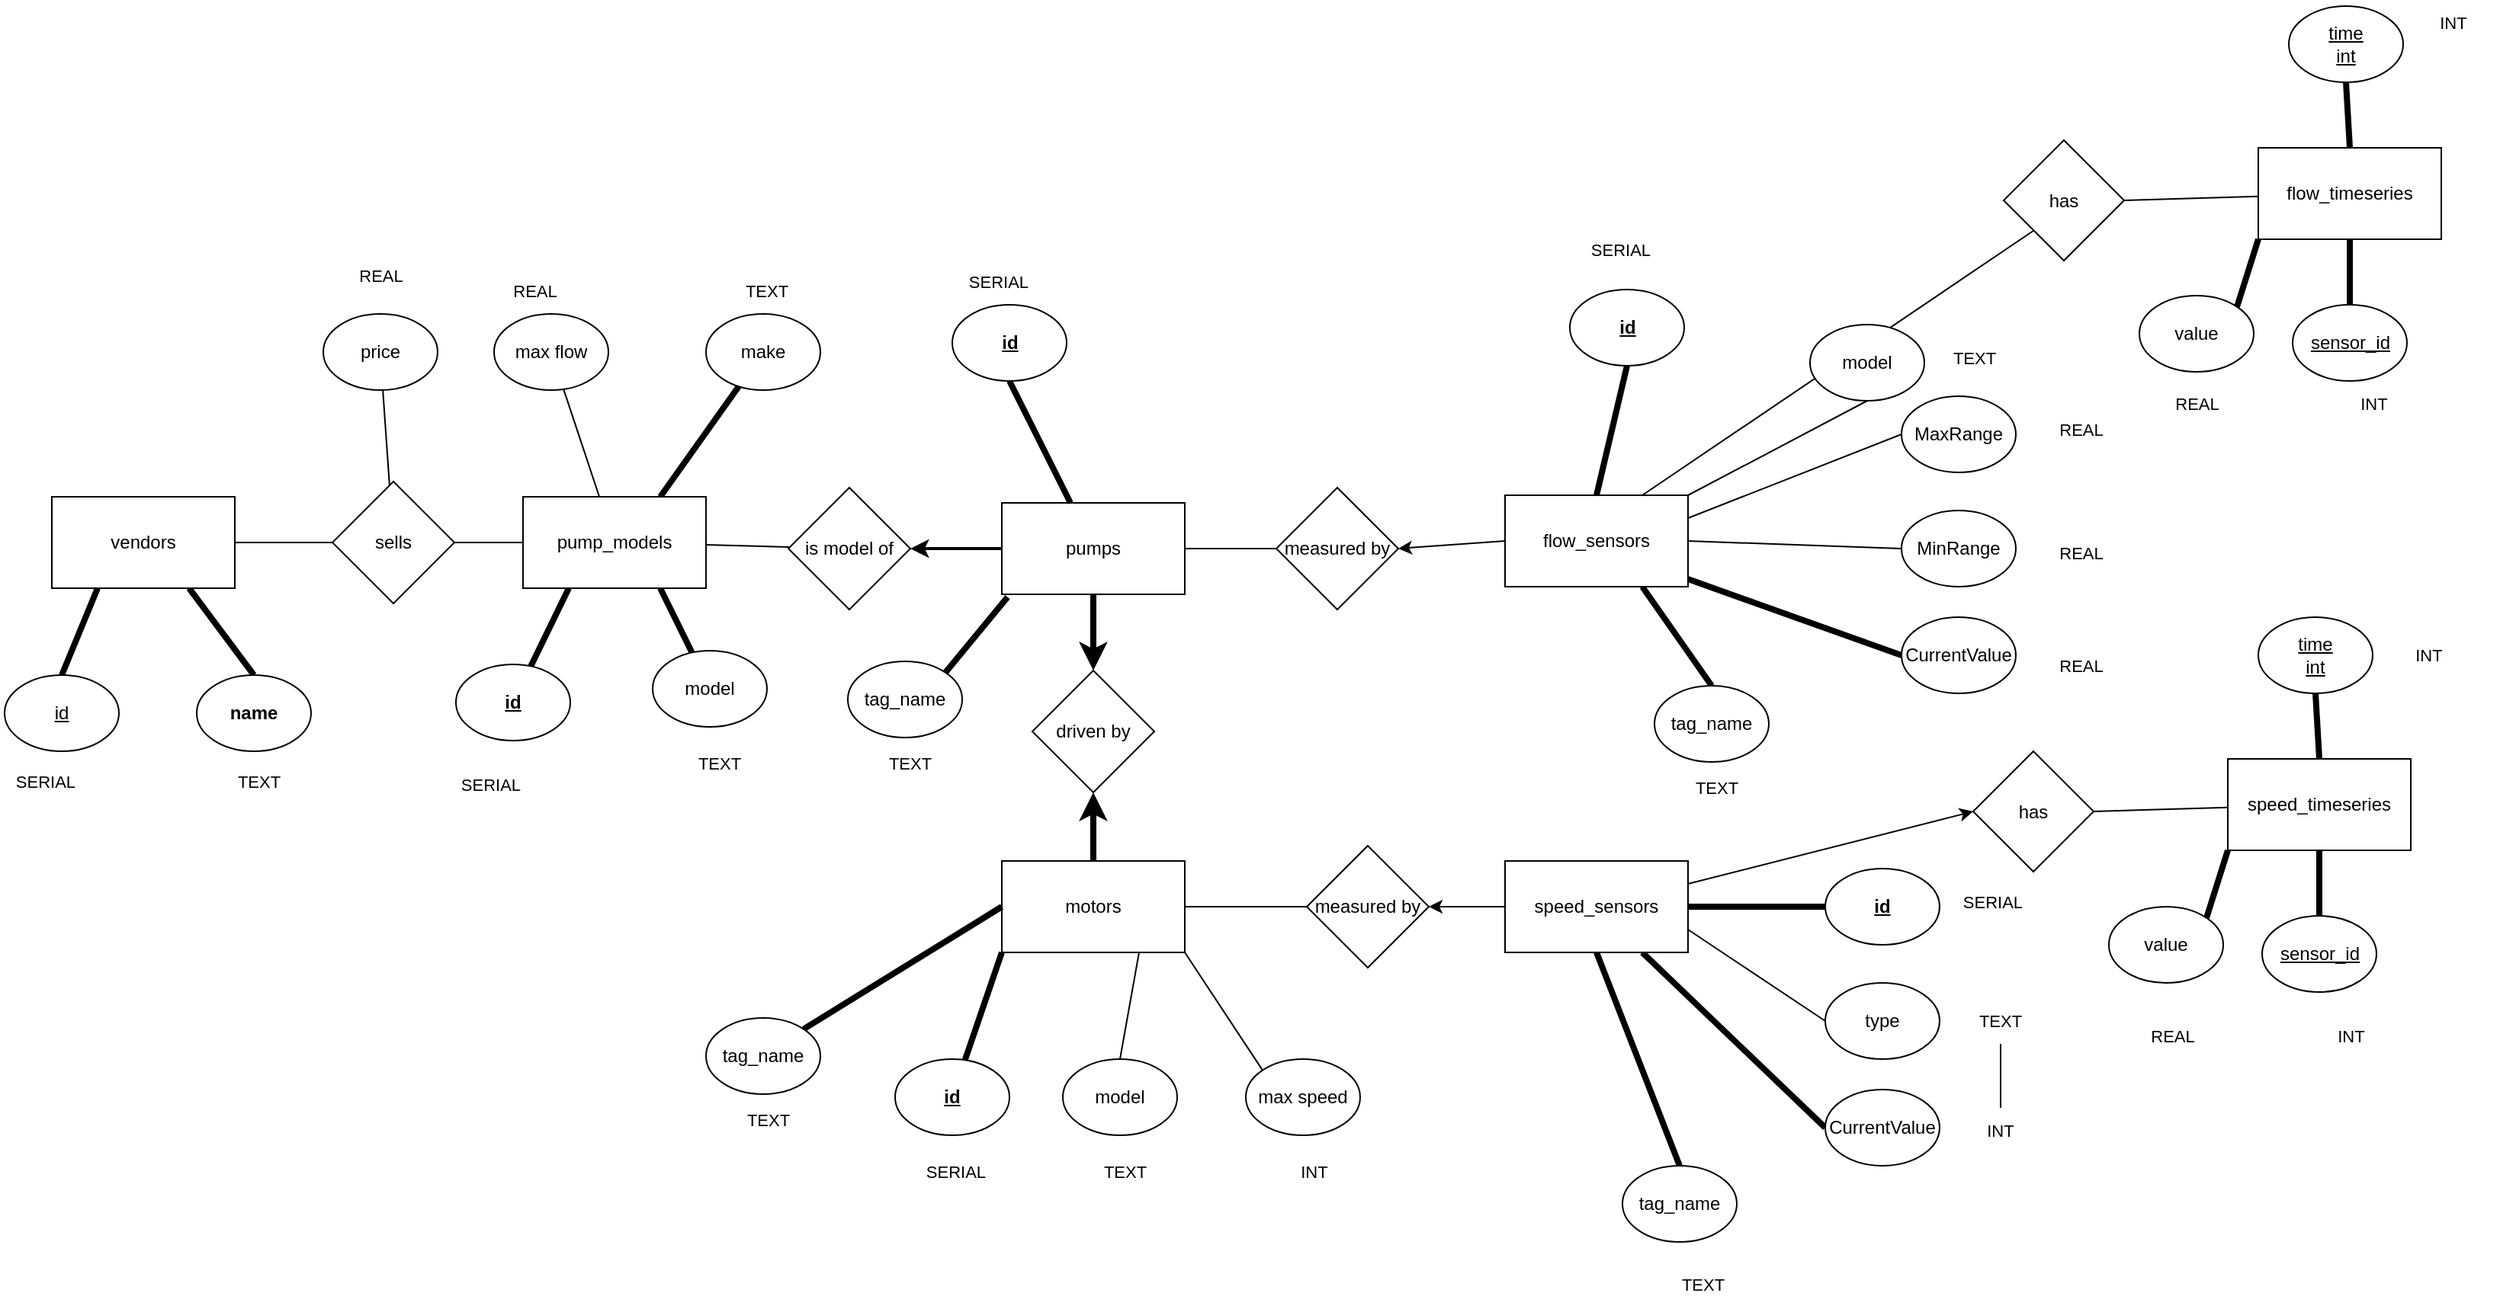<mxfile>
    <diagram id="_uRoUs2hA-3D7h6XIgbQ" name="Page-1">
        <mxGraphModel dx="1292" dy="510" grid="0" gridSize="10" guides="1" tooltips="1" connect="1" arrows="1" fold="1" page="1" pageScale="1" pageWidth="850" pageHeight="1100" background="#FFFFFF" math="0" shadow="0">
            <root>
                <mxCell id="0"/>
                <mxCell id="1" parent="0"/>
                <mxCell id="26" style="edgeStyle=none;html=1;exitX=1;exitY=0.5;exitDx=0;exitDy=0;entryX=0;entryY=0.5;entryDx=0;entryDy=0;endArrow=none;endFill=0;strokeWidth=1;labelBackgroundColor=none;" parent="1" source="2" target="25" edge="1">
                    <mxGeometry relative="1" as="geometry"/>
                </mxCell>
                <mxCell id="45" style="edgeStyle=none;shape=connector;rounded=1;html=1;exitX=0.5;exitY=1;exitDx=0;exitDy=0;entryX=0.5;entryY=0;entryDx=0;entryDy=0;labelBackgroundColor=default;fontFamily=Helvetica;fontSize=11;fontColor=default;endArrow=classic;endFill=1;strokeColor=default;strokeWidth=4;" parent="1" source="2" target="38" edge="1">
                    <mxGeometry relative="1" as="geometry"/>
                </mxCell>
                <mxCell id="98" value="" style="edgeStyle=none;shape=connector;rounded=1;html=1;labelBackgroundColor=none;fontFamily=Helvetica;fontSize=11;fontColor=default;startArrow=none;startFill=0;endArrow=classic;endFill=1;strokeColor=default;strokeWidth=2;" parent="1" source="2" target="94" edge="1">
                    <mxGeometry relative="1" as="geometry"/>
                </mxCell>
                <mxCell id="2" value="pumps" style="rounded=0;whiteSpace=wrap;html=1;" parent="1" vertex="1">
                    <mxGeometry x="-152" y="357" width="120" height="60" as="geometry"/>
                </mxCell>
                <mxCell id="37" style="edgeStyle=none;shape=connector;rounded=1;html=1;exitX=1;exitY=0.5;exitDx=0;exitDy=0;labelBackgroundColor=none;fontFamily=Helvetica;fontSize=11;fontColor=default;endArrow=none;endFill=0;strokeColor=default;strokeWidth=1;" parent="1" source="3" target="31" edge="1">
                    <mxGeometry relative="1" as="geometry"/>
                </mxCell>
                <mxCell id="39" style="edgeStyle=none;shape=connector;rounded=1;html=1;exitX=0;exitY=1;exitDx=0;exitDy=0;labelBackgroundColor=default;fontFamily=Helvetica;fontSize=11;fontColor=default;endArrow=none;endFill=0;strokeColor=default;strokeWidth=4;fontStyle=1" parent="1" source="3" target="9" edge="1">
                    <mxGeometry relative="1" as="geometry"/>
                </mxCell>
                <mxCell id="49" style="edgeStyle=none;shape=connector;rounded=1;html=1;exitX=0.75;exitY=1;exitDx=0;exitDy=0;entryX=0.5;entryY=0;entryDx=0;entryDy=0;labelBackgroundColor=default;fontFamily=Helvetica;fontSize=11;fontColor=default;endArrow=none;endFill=0;strokeColor=default;strokeWidth=1;" parent="1" source="3" target="47" edge="1">
                    <mxGeometry relative="1" as="geometry"/>
                </mxCell>
                <mxCell id="3" value="motors" style="rounded=0;whiteSpace=wrap;html=1;" parent="1" vertex="1">
                    <mxGeometry x="-152" y="592" width="120" height="60" as="geometry"/>
                </mxCell>
                <mxCell id="19" style="edgeStyle=none;html=1;exitX=0.5;exitY=0;exitDx=0;exitDy=0;entryX=0.5;entryY=1;entryDx=0;entryDy=0;endArrow=none;endFill=0;strokeWidth=4;labelBackgroundColor=none;" parent="1" source="6" target="17" edge="1">
                    <mxGeometry relative="1" as="geometry"/>
                </mxCell>
                <mxCell id="20" style="edgeStyle=none;html=1;entryX=0;entryY=0.5;entryDx=0;entryDy=0;endArrow=none;endFill=0;strokeWidth=4;labelBackgroundColor=none;" parent="1" target="15" edge="1">
                    <mxGeometry relative="1" as="geometry">
                        <mxPoint x="298" y="407" as="sourcePoint"/>
                    </mxGeometry>
                </mxCell>
                <mxCell id="21" style="edgeStyle=none;html=1;exitX=1;exitY=0;exitDx=0;exitDy=0;entryX=0.5;entryY=1;entryDx=0;entryDy=0;endArrow=none;endFill=0;strokeWidth=1;labelBackgroundColor=none;" parent="1" source="6" target="18" edge="1">
                    <mxGeometry relative="1" as="geometry"/>
                </mxCell>
                <mxCell id="22" style="edgeStyle=none;html=1;exitX=1;exitY=0.25;exitDx=0;exitDy=0;entryX=0;entryY=0.5;entryDx=0;entryDy=0;endArrow=none;endFill=0;strokeWidth=1;labelBackgroundColor=none;" parent="1" source="6" target="13" edge="1">
                    <mxGeometry relative="1" as="geometry"/>
                </mxCell>
                <mxCell id="23" style="edgeStyle=none;html=1;exitX=1;exitY=0.5;exitDx=0;exitDy=0;entryX=0;entryY=0.5;entryDx=0;entryDy=0;endArrow=none;endFill=0;strokeWidth=1;labelBackgroundColor=none;" parent="1" source="6" target="14" edge="1">
                    <mxGeometry relative="1" as="geometry"/>
                </mxCell>
                <mxCell id="70" style="edgeStyle=none;shape=connector;rounded=1;html=1;exitX=0.75;exitY=1;exitDx=0;exitDy=0;entryX=0.5;entryY=0;entryDx=0;entryDy=0;labelBackgroundColor=none;fontFamily=Helvetica;fontSize=11;fontColor=default;endArrow=none;endFill=0;strokeColor=default;strokeWidth=4;" parent="1" source="6" target="69" edge="1">
                    <mxGeometry relative="1" as="geometry"/>
                </mxCell>
                <mxCell id="138" style="edgeStyle=none;shape=connector;rounded=1;html=1;exitX=0.75;exitY=0;exitDx=0;exitDy=0;entryX=0;entryY=1;entryDx=0;entryDy=0;labelBackgroundColor=default;fontFamily=Helvetica;fontSize=11;fontColor=default;endArrow=none;endFill=0;strokeColor=default;strokeWidth=1;" parent="1" source="6" target="134" edge="1">
                    <mxGeometry relative="1" as="geometry"/>
                </mxCell>
                <mxCell id="6" value="flow_sensors" style="rounded=0;whiteSpace=wrap;html=1;" parent="1" vertex="1">
                    <mxGeometry x="178" y="352" width="120" height="60" as="geometry"/>
                </mxCell>
                <mxCell id="28" value="" style="edgeStyle=none;shape=connector;rounded=1;html=1;labelBackgroundColor=default;fontFamily=Helvetica;fontSize=11;fontColor=default;endArrow=none;endFill=0;strokeColor=default;strokeWidth=4;fontStyle=1" parent="1" source="8" target="10" edge="1">
                    <mxGeometry relative="1" as="geometry"/>
                </mxCell>
                <mxCell id="29" style="edgeStyle=none;shape=connector;rounded=1;html=1;exitX=1;exitY=0.75;exitDx=0;exitDy=0;entryX=0;entryY=0.5;entryDx=0;entryDy=0;labelBackgroundColor=default;fontFamily=Helvetica;fontSize=11;fontColor=default;endArrow=none;endFill=0;strokeColor=default;strokeWidth=1;" parent="1" source="8" target="11" edge="1">
                    <mxGeometry relative="1" as="geometry"/>
                </mxCell>
                <mxCell id="30" style="edgeStyle=none;shape=connector;rounded=1;html=1;exitX=0.75;exitY=1;exitDx=0;exitDy=0;entryX=0;entryY=0.5;entryDx=0;entryDy=0;labelBackgroundColor=default;fontFamily=Helvetica;fontSize=11;fontColor=default;endArrow=none;endFill=0;strokeColor=default;strokeWidth=4;" parent="1" source="8" target="12" edge="1">
                    <mxGeometry relative="1" as="geometry"/>
                </mxCell>
                <mxCell id="36" style="edgeStyle=none;shape=connector;rounded=1;html=1;exitX=0;exitY=0.5;exitDx=0;exitDy=0;entryX=1;entryY=0.5;entryDx=0;entryDy=0;labelBackgroundColor=none;fontFamily=Helvetica;fontSize=11;fontColor=default;startArrow=none;startFill=0;endArrow=classic;endFill=1;strokeColor=default;strokeWidth=1;" parent="1" source="8" target="31" edge="1">
                    <mxGeometry relative="1" as="geometry"/>
                </mxCell>
                <mxCell id="72" style="edgeStyle=none;shape=connector;rounded=1;html=1;exitX=0.5;exitY=1;exitDx=0;exitDy=0;entryX=0.5;entryY=0;entryDx=0;entryDy=0;labelBackgroundColor=none;fontFamily=Helvetica;fontSize=11;fontColor=default;endArrow=none;endFill=0;strokeColor=default;strokeWidth=4;" parent="1" source="8" target="71" edge="1">
                    <mxGeometry relative="1" as="geometry"/>
                </mxCell>
                <mxCell id="121" style="edgeStyle=none;html=1;exitX=1;exitY=0.25;exitDx=0;exitDy=0;entryX=0;entryY=0.5;entryDx=0;entryDy=0;" parent="1" source="8" target="120" edge="1">
                    <mxGeometry relative="1" as="geometry"/>
                </mxCell>
                <mxCell id="8" value="speed_sensors" style="rounded=0;whiteSpace=wrap;html=1;" parent="1" vertex="1">
                    <mxGeometry x="178" y="592" width="120" height="60" as="geometry"/>
                </mxCell>
                <mxCell id="9" value="&lt;b&gt;&lt;u&gt;id&lt;/u&gt;&lt;/b&gt;" style="ellipse;whiteSpace=wrap;html=1;" parent="1" vertex="1">
                    <mxGeometry x="-222" y="722" width="75" height="50" as="geometry"/>
                </mxCell>
                <mxCell id="10" value="&lt;u&gt;id&lt;/u&gt;" style="ellipse;whiteSpace=wrap;html=1;fontStyle=1" parent="1" vertex="1">
                    <mxGeometry x="388" y="597" width="75" height="50" as="geometry"/>
                </mxCell>
                <mxCell id="11" value="type" style="ellipse;whiteSpace=wrap;html=1;" parent="1" vertex="1">
                    <mxGeometry x="388" y="672" width="75" height="50" as="geometry"/>
                </mxCell>
                <mxCell id="12" value="CurrentValue" style="ellipse;whiteSpace=wrap;html=1;" parent="1" vertex="1">
                    <mxGeometry x="388" y="742" width="75" height="50" as="geometry"/>
                </mxCell>
                <mxCell id="13" value="MaxRange" style="ellipse;whiteSpace=wrap;html=1;" parent="1" vertex="1">
                    <mxGeometry x="438" y="287" width="75" height="50" as="geometry"/>
                </mxCell>
                <mxCell id="14" value="MinRange" style="ellipse;whiteSpace=wrap;html=1;" parent="1" vertex="1">
                    <mxGeometry x="438" y="362" width="75" height="50" as="geometry"/>
                </mxCell>
                <mxCell id="15" value="CurrentValue" style="ellipse;whiteSpace=wrap;html=1;" parent="1" vertex="1">
                    <mxGeometry x="438" y="432" width="75" height="50" as="geometry"/>
                </mxCell>
                <mxCell id="17" value="&lt;b&gt;&lt;u&gt;id&lt;/u&gt;&lt;/b&gt;" style="ellipse;whiteSpace=wrap;html=1;" parent="1" vertex="1">
                    <mxGeometry x="220.5" y="217" width="75" height="50" as="geometry"/>
                </mxCell>
                <mxCell id="18" value="&lt;span&gt;&lt;span&gt;model&lt;/span&gt;&lt;/span&gt;" style="ellipse;whiteSpace=wrap;html=1;fontStyle=0" parent="1" vertex="1">
                    <mxGeometry x="378" y="240" width="75" height="50" as="geometry"/>
                </mxCell>
                <mxCell id="27" style="edgeStyle=none;html=1;exitX=1;exitY=0.5;exitDx=0;exitDy=0;entryX=0;entryY=0.5;entryDx=0;entryDy=0;endArrow=none;endFill=0;strokeWidth=1;startArrow=classic;startFill=1;labelBackgroundColor=none;" parent="1" source="25" target="6" edge="1">
                    <mxGeometry relative="1" as="geometry"/>
                </mxCell>
                <mxCell id="25" value="measured by" style="rhombus;whiteSpace=wrap;html=1;" parent="1" vertex="1">
                    <mxGeometry x="28" y="347" width="80" height="80" as="geometry"/>
                </mxCell>
                <mxCell id="31" value="measured by" style="rhombus;whiteSpace=wrap;html=1;" parent="1" vertex="1">
                    <mxGeometry x="48" y="582" width="80" height="80" as="geometry"/>
                </mxCell>
                <mxCell id="46" value="" style="edgeStyle=none;shape=connector;rounded=1;html=1;labelBackgroundColor=default;fontFamily=Helvetica;fontSize=11;fontColor=default;endArrow=none;endFill=0;strokeColor=default;strokeWidth=4;startArrow=classic;startFill=1;" parent="1" source="38" target="3" edge="1">
                    <mxGeometry relative="1" as="geometry"/>
                </mxCell>
                <mxCell id="38" value="driven by" style="rhombus;whiteSpace=wrap;html=1;" parent="1" vertex="1">
                    <mxGeometry x="-132" y="467" width="80" height="80" as="geometry"/>
                </mxCell>
                <mxCell id="43" style="edgeStyle=none;shape=connector;rounded=1;html=1;exitX=1;exitY=0.5;exitDx=0;exitDy=0;entryX=0;entryY=0.5;entryDx=0;entryDy=0;labelBackgroundColor=none;fontFamily=Helvetica;fontSize=11;fontColor=default;endArrow=none;endFill=0;strokeColor=default;strokeWidth=1;" parent="1" source="41" target="42" edge="1">
                    <mxGeometry relative="1" as="geometry"/>
                </mxCell>
                <mxCell id="63" style="edgeStyle=none;shape=connector;rounded=1;html=1;exitX=0.75;exitY=1;exitDx=0;exitDy=0;entryX=0.5;entryY=0;entryDx=0;entryDy=0;labelBackgroundColor=none;fontFamily=Helvetica;fontSize=11;fontColor=default;endArrow=none;endFill=0;strokeColor=default;strokeWidth=4;" parent="1" source="41" target="62" edge="1">
                    <mxGeometry relative="1" as="geometry"/>
                </mxCell>
                <mxCell id="41" value="vendors" style="rounded=0;whiteSpace=wrap;html=1;" parent="1" vertex="1">
                    <mxGeometry x="-775" y="353" width="120" height="60" as="geometry"/>
                </mxCell>
                <mxCell id="97" value="" style="edgeStyle=none;shape=connector;rounded=1;html=1;labelBackgroundColor=none;fontFamily=Helvetica;fontSize=11;fontColor=default;endArrow=none;endFill=0;strokeColor=default;strokeWidth=1;" parent="1" source="42" target="93" edge="1">
                    <mxGeometry relative="1" as="geometry"/>
                </mxCell>
                <mxCell id="42" value="sells" style="rhombus;whiteSpace=wrap;html=1;" parent="1" vertex="1">
                    <mxGeometry x="-591" y="343" width="80" height="80" as="geometry"/>
                </mxCell>
                <mxCell id="47" value="&lt;span&gt;mode&lt;/span&gt;&lt;span&gt;l&lt;/span&gt;" style="ellipse;whiteSpace=wrap;html=1;fontStyle=0" parent="1" vertex="1">
                    <mxGeometry x="-112" y="722" width="75" height="50" as="geometry"/>
                </mxCell>
                <mxCell id="52" style="edgeStyle=none;shape=connector;rounded=1;html=1;exitX=0.5;exitY=1;exitDx=0;exitDy=0;labelBackgroundColor=none;fontFamily=Helvetica;fontSize=11;fontColor=default;endArrow=none;endFill=0;strokeColor=default;strokeWidth=4;" parent="1" source="50" target="2" edge="1">
                    <mxGeometry relative="1" as="geometry"/>
                </mxCell>
                <mxCell id="50" value="&lt;b&gt;&lt;u&gt;id&lt;/u&gt;&lt;/b&gt;" style="ellipse;whiteSpace=wrap;html=1;" parent="1" vertex="1">
                    <mxGeometry x="-184.5" y="227" width="75" height="50" as="geometry"/>
                </mxCell>
                <mxCell id="55" style="edgeStyle=none;shape=connector;rounded=1;html=1;exitX=0;exitY=0;exitDx=0;exitDy=0;entryX=1;entryY=1;entryDx=0;entryDy=0;labelBackgroundColor=default;fontFamily=Helvetica;fontSize=11;fontColor=default;endArrow=none;endFill=0;strokeColor=default;strokeWidth=1;" parent="1" source="54" target="3" edge="1">
                    <mxGeometry relative="1" as="geometry"/>
                </mxCell>
                <mxCell id="54" value="&lt;span&gt;max speed&lt;/span&gt;" style="ellipse;whiteSpace=wrap;html=1;fontStyle=0" parent="1" vertex="1">
                    <mxGeometry x="8" y="722" width="75" height="50" as="geometry"/>
                </mxCell>
                <mxCell id="59" value="" style="edgeStyle=none;shape=connector;rounded=1;html=1;labelBackgroundColor=none;fontFamily=Helvetica;fontSize=11;fontColor=default;endArrow=none;endFill=0;strokeColor=default;strokeWidth=1;" parent="1" source="58" target="42" edge="1">
                    <mxGeometry relative="1" as="geometry"/>
                </mxCell>
                <mxCell id="58" value="price" style="ellipse;whiteSpace=wrap;html=1;" parent="1" vertex="1">
                    <mxGeometry x="-597" y="233" width="75" height="50" as="geometry"/>
                </mxCell>
                <mxCell id="61" style="edgeStyle=none;shape=connector;rounded=1;html=1;exitX=0.5;exitY=0;exitDx=0;exitDy=0;entryX=0.25;entryY=1;entryDx=0;entryDy=0;labelBackgroundColor=none;fontFamily=Helvetica;fontSize=11;fontColor=default;endArrow=none;endFill=0;strokeColor=default;strokeWidth=4;" parent="1" source="60" target="41" edge="1">
                    <mxGeometry relative="1" as="geometry"/>
                </mxCell>
                <mxCell id="60" value="&lt;u&gt;id&lt;/u&gt;" style="ellipse;whiteSpace=wrap;html=1;" parent="1" vertex="1">
                    <mxGeometry x="-806" y="470" width="75" height="50" as="geometry"/>
                </mxCell>
                <mxCell id="62" value="name" style="ellipse;whiteSpace=wrap;html=1;fontStyle=1" parent="1" vertex="1">
                    <mxGeometry x="-680" y="470" width="75" height="50" as="geometry"/>
                </mxCell>
                <mxCell id="64" value="SERIAL" style="text;html=1;strokeColor=none;fillColor=none;align=center;verticalAlign=middle;whiteSpace=wrap;rounded=0;fontFamily=Helvetica;fontSize=11;fontColor=default;" parent="1" vertex="1">
                    <mxGeometry x="-809" y="525" width="60" height="30" as="geometry"/>
                </mxCell>
                <mxCell id="65" value="SERIAL" style="text;html=1;strokeColor=none;fillColor=none;align=center;verticalAlign=middle;whiteSpace=wrap;rounded=0;fontFamily=Helvetica;fontSize=11;fontColor=default;" parent="1" vertex="1">
                    <mxGeometry x="-212" y="781" width="60" height="30" as="geometry"/>
                </mxCell>
                <mxCell id="66" value="SERIAL" style="text;html=1;strokeColor=none;fillColor=none;align=center;verticalAlign=middle;whiteSpace=wrap;rounded=0;fontFamily=Helvetica;fontSize=11;fontColor=default;" parent="1" vertex="1">
                    <mxGeometry x="468" y="604" width="60" height="30" as="geometry"/>
                </mxCell>
                <mxCell id="68" value="SERIAL" style="text;html=1;strokeColor=none;fillColor=none;align=center;verticalAlign=middle;whiteSpace=wrap;rounded=0;fontFamily=Helvetica;fontSize=11;fontColor=default;" parent="1" vertex="1">
                    <mxGeometry x="224" y="176" width="60" height="30" as="geometry"/>
                </mxCell>
                <mxCell id="69" value="tag_name" style="ellipse;whiteSpace=wrap;html=1;fontStyle=0" parent="1" vertex="1">
                    <mxGeometry x="276" y="477" width="75" height="50" as="geometry"/>
                </mxCell>
                <mxCell id="71" value="tag_name" style="ellipse;whiteSpace=wrap;html=1;fontStyle=0" parent="1" vertex="1">
                    <mxGeometry x="255" y="792" width="75" height="50" as="geometry"/>
                </mxCell>
                <mxCell id="73" value="SERIAL" style="text;html=1;strokeColor=none;fillColor=none;align=center;verticalAlign=middle;whiteSpace=wrap;rounded=0;fontFamily=Helvetica;fontSize=11;fontColor=default;" parent="1" vertex="1">
                    <mxGeometry x="-184.5" y="197" width="60" height="30" as="geometry"/>
                </mxCell>
                <mxCell id="74" value="TEXT" style="text;html=1;strokeColor=none;fillColor=none;align=center;verticalAlign=middle;whiteSpace=wrap;rounded=0;fontFamily=Helvetica;fontSize=11;fontColor=default;" parent="1" vertex="1">
                    <mxGeometry x="-669" y="525" width="60" height="30" as="geometry"/>
                </mxCell>
                <mxCell id="77" value="TEXT" style="text;html=1;strokeColor=none;fillColor=none;align=center;verticalAlign=middle;whiteSpace=wrap;rounded=0;fontFamily=Helvetica;fontSize=11;fontColor=default;" parent="1" vertex="1">
                    <mxGeometry x="456" y="247" width="60" height="30" as="geometry"/>
                </mxCell>
                <mxCell id="140" value="" style="edgeStyle=none;shape=connector;rounded=1;html=1;labelBackgroundColor=default;fontFamily=Helvetica;fontSize=11;fontColor=default;endArrow=none;endFill=0;strokeColor=default;strokeWidth=1;" parent="1" source="78" target="89" edge="1">
                    <mxGeometry relative="1" as="geometry"/>
                </mxCell>
                <mxCell id="78" value="TEXT" style="text;html=1;strokeColor=none;fillColor=none;align=center;verticalAlign=middle;whiteSpace=wrap;rounded=0;fontFamily=Helvetica;fontSize=11;fontColor=default;" parent="1" vertex="1">
                    <mxGeometry x="473" y="682" width="60" height="30" as="geometry"/>
                </mxCell>
                <mxCell id="79" value="TEXT" style="text;html=1;strokeColor=none;fillColor=none;align=center;verticalAlign=middle;whiteSpace=wrap;rounded=0;fontFamily=Helvetica;fontSize=11;fontColor=default;" parent="1" vertex="1">
                    <mxGeometry x="278" y="855" width="60" height="30" as="geometry"/>
                </mxCell>
                <mxCell id="80" value="TEXT" style="text;html=1;strokeColor=none;fillColor=none;align=center;verticalAlign=middle;whiteSpace=wrap;rounded=0;fontFamily=Helvetica;fontSize=11;fontColor=default;" parent="1" vertex="1">
                    <mxGeometry x="287" y="529" width="60" height="30" as="geometry"/>
                </mxCell>
                <mxCell id="81" value="TEXT" style="text;html=1;strokeColor=none;fillColor=none;align=center;verticalAlign=middle;whiteSpace=wrap;rounded=0;fontFamily=Helvetica;fontSize=11;fontColor=default;" parent="1" vertex="1">
                    <mxGeometry x="-101" y="781" width="60" height="30" as="geometry"/>
                </mxCell>
                <mxCell id="82" value="REAL" style="text;html=1;strokeColor=none;fillColor=none;align=center;verticalAlign=middle;whiteSpace=wrap;rounded=0;fontFamily=Helvetica;fontSize=11;fontColor=default;" parent="1" vertex="1">
                    <mxGeometry x="-589.5" y="193" width="60" height="30" as="geometry"/>
                </mxCell>
                <mxCell id="85" value="INT" style="text;html=1;strokeColor=none;fillColor=none;align=center;verticalAlign=middle;whiteSpace=wrap;rounded=0;fontFamily=Helvetica;fontSize=11;fontColor=default;" parent="1" vertex="1">
                    <mxGeometry x="23" y="781" width="60" height="30" as="geometry"/>
                </mxCell>
                <mxCell id="86" value="REAL" style="text;html=1;strokeColor=none;fillColor=none;align=center;verticalAlign=middle;whiteSpace=wrap;rounded=0;fontFamily=Helvetica;fontSize=11;fontColor=default;" parent="1" vertex="1">
                    <mxGeometry x="526" y="294" width="60" height="30" as="geometry"/>
                </mxCell>
                <mxCell id="87" value="REAL" style="text;html=1;strokeColor=none;fillColor=none;align=center;verticalAlign=middle;whiteSpace=wrap;rounded=0;fontFamily=Helvetica;fontSize=11;fontColor=default;" parent="1" vertex="1">
                    <mxGeometry x="526" y="375" width="60" height="30" as="geometry"/>
                </mxCell>
                <mxCell id="88" value="REAL" style="text;html=1;strokeColor=none;fillColor=none;align=center;verticalAlign=middle;whiteSpace=wrap;rounded=0;fontFamily=Helvetica;fontSize=11;fontColor=default;" parent="1" vertex="1">
                    <mxGeometry x="526" y="449" width="60" height="30" as="geometry"/>
                </mxCell>
                <mxCell id="89" value="INT" style="text;html=1;strokeColor=none;fillColor=none;align=center;verticalAlign=middle;whiteSpace=wrap;rounded=0;fontFamily=Helvetica;fontSize=11;fontColor=default;" parent="1" vertex="1">
                    <mxGeometry x="473" y="754" width="60" height="30" as="geometry"/>
                </mxCell>
                <mxCell id="92" style="edgeStyle=none;shape=connector;rounded=1;html=1;exitX=1;exitY=0;exitDx=0;exitDy=0;labelBackgroundColor=none;fontFamily=Helvetica;fontSize=11;fontColor=default;endArrow=none;endFill=0;strokeColor=default;strokeWidth=4;" parent="1" source="90" edge="1">
                    <mxGeometry relative="1" as="geometry">
                        <mxPoint x="-148.235" y="418.824" as="targetPoint"/>
                    </mxGeometry>
                </mxCell>
                <mxCell id="90" value="&lt;span style=&quot;font-weight: 400&quot;&gt;tag_name&lt;/span&gt;" style="ellipse;whiteSpace=wrap;html=1;fontStyle=1" parent="1" vertex="1">
                    <mxGeometry x="-253" y="461" width="75" height="50" as="geometry"/>
                </mxCell>
                <mxCell id="91" value="TEXT" style="text;html=1;strokeColor=none;fillColor=none;align=center;verticalAlign=middle;whiteSpace=wrap;rounded=0;fontFamily=Helvetica;fontSize=11;fontColor=default;" parent="1" vertex="1">
                    <mxGeometry x="-242" y="513" width="60" height="30" as="geometry"/>
                </mxCell>
                <mxCell id="103" value="" style="edgeStyle=none;shape=connector;rounded=1;html=1;labelBackgroundColor=none;fontFamily=Helvetica;fontSize=11;fontColor=default;endArrow=none;endFill=0;strokeColor=default;strokeWidth=1;" parent="1" source="93" target="101" edge="1">
                    <mxGeometry relative="1" as="geometry"/>
                </mxCell>
                <mxCell id="106" style="edgeStyle=none;shape=connector;rounded=1;html=1;exitX=0.25;exitY=1;exitDx=0;exitDy=0;labelBackgroundColor=none;fontFamily=Helvetica;fontSize=11;fontColor=default;endArrow=none;endFill=0;strokeColor=default;strokeWidth=4;fontStyle=1" parent="1" source="93" target="104" edge="1">
                    <mxGeometry relative="1" as="geometry"/>
                </mxCell>
                <mxCell id="108" style="edgeStyle=none;shape=connector;rounded=1;html=1;exitX=0.75;exitY=1;exitDx=0;exitDy=0;labelBackgroundColor=none;fontFamily=Helvetica;fontSize=11;fontColor=default;endArrow=none;endFill=0;strokeColor=default;strokeWidth=4;" parent="1" source="93" target="107" edge="1">
                    <mxGeometry relative="1" as="geometry"/>
                </mxCell>
                <mxCell id="113" style="edgeStyle=none;shape=connector;rounded=1;html=1;exitX=0.75;exitY=0;exitDx=0;exitDy=0;labelBackgroundColor=none;fontFamily=Helvetica;fontSize=11;fontColor=default;endArrow=none;endFill=0;strokeColor=default;strokeWidth=4;" parent="1" source="93" target="110" edge="1">
                    <mxGeometry relative="1" as="geometry"/>
                </mxCell>
                <mxCell id="93" value="pump_models" style="rounded=0;whiteSpace=wrap;html=1;" parent="1" vertex="1">
                    <mxGeometry x="-466" y="353" width="120" height="60" as="geometry"/>
                </mxCell>
                <mxCell id="99" value="" style="edgeStyle=none;shape=connector;rounded=1;html=1;labelBackgroundColor=none;fontFamily=Helvetica;fontSize=11;fontColor=default;endArrow=none;endFill=0;strokeColor=default;strokeWidth=1;" parent="1" source="94" target="93" edge="1">
                    <mxGeometry relative="1" as="geometry"/>
                </mxCell>
                <mxCell id="94" value="is model of" style="rhombus;whiteSpace=wrap;html=1;" parent="1" vertex="1">
                    <mxGeometry x="-292" y="347" width="80" height="80" as="geometry"/>
                </mxCell>
                <mxCell id="101" value="&lt;span&gt;max flow&lt;/span&gt;" style="ellipse;whiteSpace=wrap;html=1;fontStyle=0" parent="1" vertex="1">
                    <mxGeometry x="-485" y="233" width="75" height="50" as="geometry"/>
                </mxCell>
                <mxCell id="102" value="REAL" style="text;html=1;strokeColor=none;fillColor=none;align=center;verticalAlign=middle;whiteSpace=wrap;rounded=0;fontFamily=Helvetica;fontSize=11;fontColor=default;" parent="1" vertex="1">
                    <mxGeometry x="-488" y="203" width="60" height="30" as="geometry"/>
                </mxCell>
                <mxCell id="104" value="&lt;b&gt;&lt;u&gt;id&lt;/u&gt;&lt;/b&gt;" style="ellipse;whiteSpace=wrap;html=1;" parent="1" vertex="1">
                    <mxGeometry x="-510" y="463" width="75" height="50" as="geometry"/>
                </mxCell>
                <mxCell id="105" value="SERIAL" style="text;html=1;strokeColor=none;fillColor=none;align=center;verticalAlign=middle;whiteSpace=wrap;rounded=0;fontFamily=Helvetica;fontSize=11;fontColor=default;" parent="1" vertex="1">
                    <mxGeometry x="-517" y="527" width="60" height="30" as="geometry"/>
                </mxCell>
                <mxCell id="107" value="model" style="ellipse;whiteSpace=wrap;html=1;fontStyle=0" parent="1" vertex="1">
                    <mxGeometry x="-381" y="454" width="75" height="50" as="geometry"/>
                </mxCell>
                <mxCell id="109" value="TEXT" style="text;html=1;strokeColor=none;fillColor=none;align=center;verticalAlign=middle;whiteSpace=wrap;rounded=0;fontFamily=Helvetica;fontSize=11;fontColor=default;" parent="1" vertex="1">
                    <mxGeometry x="-367.5" y="513" width="60" height="30" as="geometry"/>
                </mxCell>
                <mxCell id="110" value="make" style="ellipse;whiteSpace=wrap;html=1;fontStyle=0" parent="1" vertex="1">
                    <mxGeometry x="-346" y="233" width="75" height="50" as="geometry"/>
                </mxCell>
                <mxCell id="111" value="TEXT" style="text;html=1;strokeColor=none;fillColor=none;align=center;verticalAlign=middle;whiteSpace=wrap;rounded=0;fontFamily=Helvetica;fontSize=11;fontColor=default;" parent="1" vertex="1">
                    <mxGeometry x="-336" y="203" width="60" height="30" as="geometry"/>
                </mxCell>
                <mxCell id="116" style="edgeStyle=none;shape=connector;rounded=1;html=1;exitX=1;exitY=0;exitDx=0;exitDy=0;entryX=0;entryY=0.5;entryDx=0;entryDy=0;labelBackgroundColor=default;fontFamily=Helvetica;fontSize=11;fontColor=default;endArrow=none;endFill=0;strokeColor=default;strokeWidth=4;" parent="1" source="114" target="3" edge="1">
                    <mxGeometry relative="1" as="geometry"/>
                </mxCell>
                <mxCell id="114" value="tag_name" style="ellipse;whiteSpace=wrap;html=1;fontStyle=0" parent="1" vertex="1">
                    <mxGeometry x="-346" y="695" width="75" height="50" as="geometry"/>
                </mxCell>
                <mxCell id="115" value="TEXT" style="text;html=1;strokeColor=none;fillColor=none;align=center;verticalAlign=middle;whiteSpace=wrap;rounded=0;fontFamily=Helvetica;fontSize=11;fontColor=default;" parent="1" vertex="1">
                    <mxGeometry x="-335" y="747" width="60" height="30" as="geometry"/>
                </mxCell>
                <mxCell id="118" value="time&lt;br&gt;int" style="ellipse;whiteSpace=wrap;html=1;fontStyle=4" parent="1" vertex="1">
                    <mxGeometry x="672" y="432" width="75" height="50" as="geometry"/>
                </mxCell>
                <mxCell id="124" style="edgeStyle=none;shape=connector;rounded=1;html=1;exitX=0.5;exitY=0;exitDx=0;exitDy=0;entryX=0.5;entryY=1;entryDx=0;entryDy=0;labelBackgroundColor=default;fontFamily=Helvetica;fontSize=11;fontColor=default;endArrow=none;endFill=0;strokeColor=default;strokeWidth=4;" parent="1" source="119" target="118" edge="1">
                    <mxGeometry relative="1" as="geometry"/>
                </mxCell>
                <mxCell id="125" style="edgeStyle=none;shape=connector;rounded=1;html=1;exitX=0.5;exitY=1;exitDx=0;exitDy=0;entryX=0.5;entryY=0;entryDx=0;entryDy=0;labelBackgroundColor=default;fontFamily=Helvetica;fontSize=11;fontColor=default;endArrow=none;endFill=0;strokeColor=default;strokeWidth=4;" parent="1" source="119" target="123" edge="1">
                    <mxGeometry relative="1" as="geometry"/>
                </mxCell>
                <mxCell id="119" value="speed_timeseries" style="rounded=0;whiteSpace=wrap;html=1;" parent="1" vertex="1">
                    <mxGeometry x="652" y="525" width="120" height="60" as="geometry"/>
                </mxCell>
                <mxCell id="122" style="edgeStyle=none;html=1;exitX=1;exitY=0.5;exitDx=0;exitDy=0;endArrow=none;endFill=0;" parent="1" source="120" target="119" edge="1">
                    <mxGeometry relative="1" as="geometry"/>
                </mxCell>
                <mxCell id="120" value="has" style="rhombus;whiteSpace=wrap;html=1;" parent="1" vertex="1">
                    <mxGeometry x="485" y="520" width="79" height="79" as="geometry"/>
                </mxCell>
                <mxCell id="123" value="sensor_id" style="ellipse;whiteSpace=wrap;html=1;fontStyle=4" parent="1" vertex="1">
                    <mxGeometry x="674.5" y="628" width="75" height="50" as="geometry"/>
                </mxCell>
                <mxCell id="127" style="edgeStyle=none;shape=connector;rounded=1;html=1;exitX=1;exitY=0;exitDx=0;exitDy=0;entryX=0;entryY=1;entryDx=0;entryDy=0;labelBackgroundColor=default;fontFamily=Helvetica;fontSize=11;fontColor=default;endArrow=none;endFill=0;strokeColor=default;strokeWidth=4;" parent="1" source="126" target="119" edge="1">
                    <mxGeometry relative="1" as="geometry"/>
                </mxCell>
                <mxCell id="126" value="value" style="ellipse;whiteSpace=wrap;html=1;" parent="1" vertex="1">
                    <mxGeometry x="574" y="622" width="75" height="50" as="geometry"/>
                </mxCell>
                <mxCell id="129" value="time&lt;br&gt;int" style="ellipse;whiteSpace=wrap;html=1;fontStyle=4" parent="1" vertex="1">
                    <mxGeometry x="692" y="31" width="75" height="50" as="geometry"/>
                </mxCell>
                <mxCell id="130" style="edgeStyle=none;shape=connector;rounded=1;html=1;exitX=0.5;exitY=0;exitDx=0;exitDy=0;entryX=0.5;entryY=1;entryDx=0;entryDy=0;labelBackgroundColor=default;fontFamily=Helvetica;fontSize=11;fontColor=default;endArrow=none;endFill=0;strokeColor=default;strokeWidth=4;" parent="1" source="132" target="129" edge="1">
                    <mxGeometry relative="1" as="geometry"/>
                </mxCell>
                <mxCell id="131" style="edgeStyle=none;shape=connector;rounded=1;html=1;exitX=0.5;exitY=1;exitDx=0;exitDy=0;entryX=0.5;entryY=0;entryDx=0;entryDy=0;labelBackgroundColor=default;fontFamily=Helvetica;fontSize=11;fontColor=default;endArrow=none;endFill=0;strokeColor=default;strokeWidth=4;" parent="1" source="132" target="135" edge="1">
                    <mxGeometry relative="1" as="geometry"/>
                </mxCell>
                <mxCell id="132" value="flow_timeseries" style="rounded=0;whiteSpace=wrap;html=1;" parent="1" vertex="1">
                    <mxGeometry x="672" y="124" width="120" height="60" as="geometry"/>
                </mxCell>
                <mxCell id="133" style="edgeStyle=none;html=1;exitX=1;exitY=0.5;exitDx=0;exitDy=0;endArrow=none;endFill=0;" parent="1" source="134" target="132" edge="1">
                    <mxGeometry relative="1" as="geometry"/>
                </mxCell>
                <mxCell id="134" value="has" style="rhombus;whiteSpace=wrap;html=1;" parent="1" vertex="1">
                    <mxGeometry x="505" y="119" width="79" height="79" as="geometry"/>
                </mxCell>
                <mxCell id="135" value="sensor_id" style="ellipse;whiteSpace=wrap;html=1;fontStyle=4" parent="1" vertex="1">
                    <mxGeometry x="694.5" y="227" width="75" height="50" as="geometry"/>
                </mxCell>
                <mxCell id="136" style="edgeStyle=none;shape=connector;rounded=1;html=1;exitX=1;exitY=0;exitDx=0;exitDy=0;entryX=0;entryY=1;entryDx=0;entryDy=0;labelBackgroundColor=default;fontFamily=Helvetica;fontSize=11;fontColor=default;endArrow=none;endFill=0;strokeColor=default;strokeWidth=4;" parent="1" source="137" target="132" edge="1">
                    <mxGeometry relative="1" as="geometry"/>
                </mxCell>
                <mxCell id="137" value="value" style="ellipse;whiteSpace=wrap;html=1;" parent="1" vertex="1">
                    <mxGeometry x="594" y="221" width="75" height="50" as="geometry"/>
                </mxCell>
                <mxCell id="139" value="REAL" style="text;html=1;strokeColor=none;fillColor=none;align=center;verticalAlign=middle;whiteSpace=wrap;rounded=0;fontFamily=Helvetica;fontSize=11;fontColor=default;" parent="1" vertex="1">
                    <mxGeometry x="601.5" y="277" width="60" height="30" as="geometry"/>
                </mxCell>
                <mxCell id="141" value="INT" style="text;html=1;strokeColor=none;fillColor=none;align=center;verticalAlign=middle;whiteSpace=wrap;rounded=0;fontFamily=Helvetica;fontSize=11;fontColor=default;" parent="1" vertex="1">
                    <mxGeometry x="718" y="277" width="60" height="30" as="geometry"/>
                </mxCell>
                <mxCell id="142" value="INT" style="text;html=1;strokeColor=none;fillColor=none;align=center;verticalAlign=middle;whiteSpace=wrap;rounded=0;fontFamily=Helvetica;fontSize=11;fontColor=default;" parent="1" vertex="1">
                    <mxGeometry x="769.5" y="27" width="60" height="30" as="geometry"/>
                </mxCell>
                <mxCell id="144" value="REAL" style="text;html=1;strokeColor=none;fillColor=none;align=center;verticalAlign=middle;whiteSpace=wrap;rounded=0;fontFamily=Helvetica;fontSize=11;fontColor=default;" parent="1" vertex="1">
                    <mxGeometry x="586" y="692" width="60" height="30" as="geometry"/>
                </mxCell>
                <mxCell id="145" value="INT" style="text;html=1;strokeColor=none;fillColor=none;align=center;verticalAlign=middle;whiteSpace=wrap;rounded=0;fontFamily=Helvetica;fontSize=11;fontColor=default;" parent="1" vertex="1">
                    <mxGeometry x="702.5" y="692" width="60" height="30" as="geometry"/>
                </mxCell>
                <mxCell id="146" value="INT" style="text;html=1;strokeColor=none;fillColor=none;align=center;verticalAlign=middle;whiteSpace=wrap;rounded=0;fontFamily=Helvetica;fontSize=11;fontColor=default;" parent="1" vertex="1">
                    <mxGeometry x="754" y="442" width="60" height="30" as="geometry"/>
                </mxCell>
            </root>
        </mxGraphModel>
    </diagram>
</mxfile>